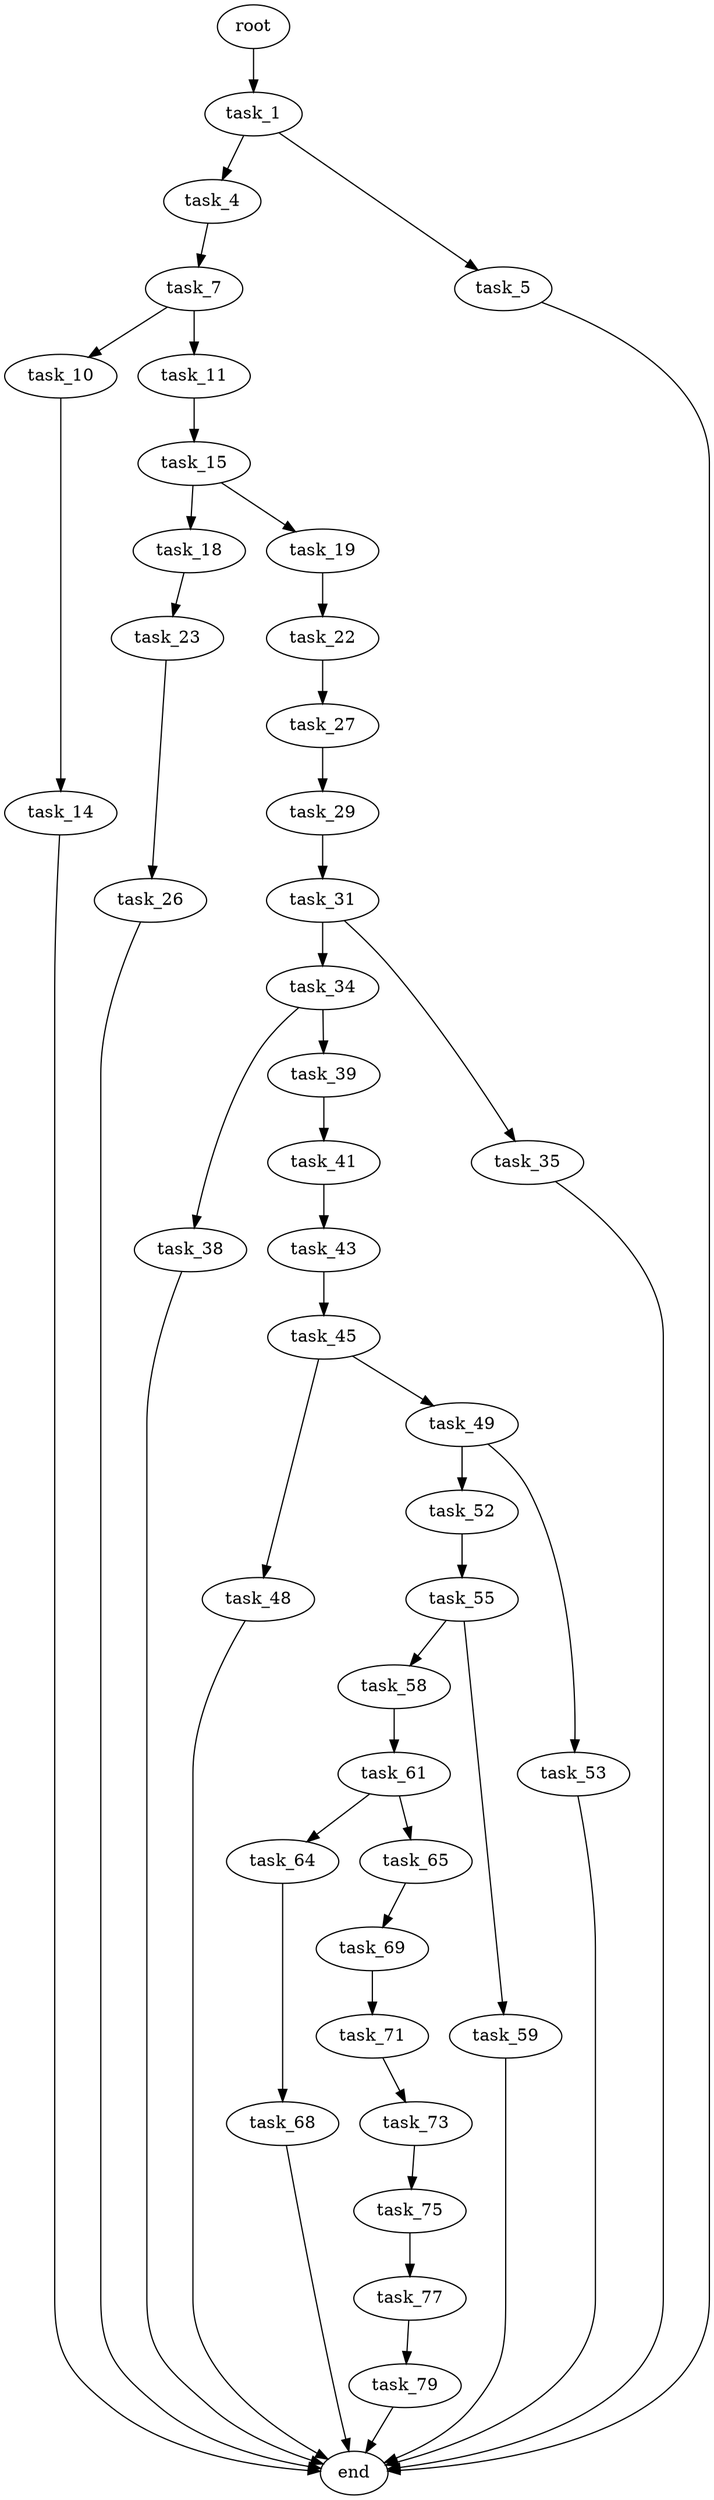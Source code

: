 digraph G {
  root [size="0.000000"];
  task_1 [size="8336758441.000000"];
  task_4 [size="31272746664.000000"];
  task_5 [size="82995449977.000000"];
  task_7 [size="924811466842.000000"];
  end [size="0.000000"];
  task_10 [size="887284863896.000000"];
  task_11 [size="26711898384.000000"];
  task_14 [size="420838357174.000000"];
  task_15 [size="549755813888.000000"];
  task_18 [size="28733798088.000000"];
  task_19 [size="7873893228.000000"];
  task_23 [size="602729598848.000000"];
  task_22 [size="231928233984.000000"];
  task_27 [size="775905116.000000"];
  task_26 [size="28991029248.000000"];
  task_29 [size="368293445632.000000"];
  task_31 [size="19670952988.000000"];
  task_34 [size="21042198852.000000"];
  task_35 [size="642181835465.000000"];
  task_38 [size="21432328236.000000"];
  task_39 [size="29959043748.000000"];
  task_41 [size="17398589696.000000"];
  task_43 [size="42147745472.000000"];
  task_45 [size="7071912373.000000"];
  task_48 [size="134217728000.000000"];
  task_49 [size="68719476736.000000"];
  task_52 [size="28991029248.000000"];
  task_53 [size="782757789696.000000"];
  task_55 [size="4323091879.000000"];
  task_58 [size="402823157062.000000"];
  task_59 [size="10380505151.000000"];
  task_61 [size="3801338335.000000"];
  task_64 [size="33627803214.000000"];
  task_65 [size="617747019379.000000"];
  task_68 [size="221082256420.000000"];
  task_69 [size="2386555386.000000"];
  task_71 [size="485284711652.000000"];
  task_73 [size="609397964188.000000"];
  task_75 [size="368293445632.000000"];
  task_77 [size="745854628168.000000"];
  task_79 [size="782757789696.000000"];

  root -> task_1 [size="1.000000"];
  task_1 -> task_4 [size="838860800.000000"];
  task_1 -> task_5 [size="838860800.000000"];
  task_4 -> task_7 [size="33554432.000000"];
  task_5 -> end [size="1.000000"];
  task_7 -> task_10 [size="838860800.000000"];
  task_7 -> task_11 [size="838860800.000000"];
  task_10 -> task_14 [size="838860800.000000"];
  task_11 -> task_15 [size="134217728.000000"];
  task_14 -> end [size="1.000000"];
  task_15 -> task_18 [size="536870912.000000"];
  task_15 -> task_19 [size="536870912.000000"];
  task_18 -> task_23 [size="679477248.000000"];
  task_19 -> task_22 [size="134217728.000000"];
  task_23 -> task_26 [size="536870912.000000"];
  task_22 -> task_27 [size="301989888.000000"];
  task_27 -> task_29 [size="75497472.000000"];
  task_26 -> end [size="1.000000"];
  task_29 -> task_31 [size="411041792.000000"];
  task_31 -> task_34 [size="411041792.000000"];
  task_31 -> task_35 [size="411041792.000000"];
  task_34 -> task_38 [size="75497472.000000"];
  task_34 -> task_39 [size="75497472.000000"];
  task_35 -> end [size="1.000000"];
  task_38 -> end [size="1.000000"];
  task_39 -> task_41 [size="536870912.000000"];
  task_41 -> task_43 [size="301989888.000000"];
  task_43 -> task_45 [size="33554432.000000"];
  task_45 -> task_48 [size="134217728.000000"];
  task_45 -> task_49 [size="134217728.000000"];
  task_48 -> end [size="1.000000"];
  task_49 -> task_52 [size="134217728.000000"];
  task_49 -> task_53 [size="134217728.000000"];
  task_52 -> task_55 [size="75497472.000000"];
  task_53 -> end [size="1.000000"];
  task_55 -> task_58 [size="134217728.000000"];
  task_55 -> task_59 [size="134217728.000000"];
  task_58 -> task_61 [size="411041792.000000"];
  task_59 -> end [size="1.000000"];
  task_61 -> task_64 [size="75497472.000000"];
  task_61 -> task_65 [size="75497472.000000"];
  task_64 -> task_68 [size="33554432.000000"];
  task_65 -> task_69 [size="679477248.000000"];
  task_68 -> end [size="1.000000"];
  task_69 -> task_71 [size="134217728.000000"];
  task_71 -> task_73 [size="536870912.000000"];
  task_73 -> task_75 [size="536870912.000000"];
  task_75 -> task_77 [size="411041792.000000"];
  task_77 -> task_79 [size="536870912.000000"];
  task_79 -> end [size="1.000000"];
}
